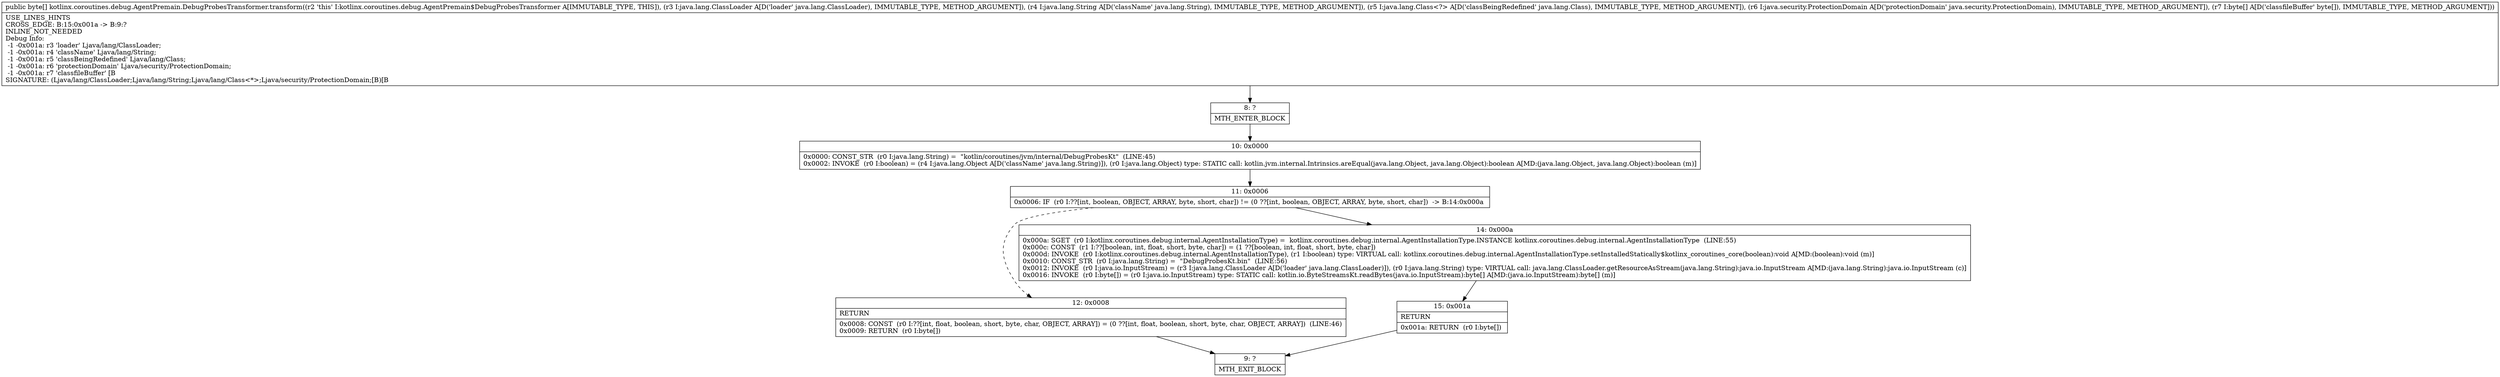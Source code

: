 digraph "CFG forkotlinx.coroutines.debug.AgentPremain.DebugProbesTransformer.transform(Ljava\/lang\/ClassLoader;Ljava\/lang\/String;Ljava\/lang\/Class;Ljava\/security\/ProtectionDomain;[B)[B" {
Node_8 [shape=record,label="{8\:\ ?|MTH_ENTER_BLOCK\l}"];
Node_10 [shape=record,label="{10\:\ 0x0000|0x0000: CONST_STR  (r0 I:java.lang.String) =  \"kotlin\/coroutines\/jvm\/internal\/DebugProbesKt\"  (LINE:45)\l0x0002: INVOKE  (r0 I:boolean) = (r4 I:java.lang.Object A[D('className' java.lang.String)]), (r0 I:java.lang.Object) type: STATIC call: kotlin.jvm.internal.Intrinsics.areEqual(java.lang.Object, java.lang.Object):boolean A[MD:(java.lang.Object, java.lang.Object):boolean (m)]\l}"];
Node_11 [shape=record,label="{11\:\ 0x0006|0x0006: IF  (r0 I:??[int, boolean, OBJECT, ARRAY, byte, short, char]) != (0 ??[int, boolean, OBJECT, ARRAY, byte, short, char])  \-\> B:14:0x000a \l}"];
Node_12 [shape=record,label="{12\:\ 0x0008|RETURN\l|0x0008: CONST  (r0 I:??[int, float, boolean, short, byte, char, OBJECT, ARRAY]) = (0 ??[int, float, boolean, short, byte, char, OBJECT, ARRAY])  (LINE:46)\l0x0009: RETURN  (r0 I:byte[]) \l}"];
Node_9 [shape=record,label="{9\:\ ?|MTH_EXIT_BLOCK\l}"];
Node_14 [shape=record,label="{14\:\ 0x000a|0x000a: SGET  (r0 I:kotlinx.coroutines.debug.internal.AgentInstallationType) =  kotlinx.coroutines.debug.internal.AgentInstallationType.INSTANCE kotlinx.coroutines.debug.internal.AgentInstallationType  (LINE:55)\l0x000c: CONST  (r1 I:??[boolean, int, float, short, byte, char]) = (1 ??[boolean, int, float, short, byte, char]) \l0x000d: INVOKE  (r0 I:kotlinx.coroutines.debug.internal.AgentInstallationType), (r1 I:boolean) type: VIRTUAL call: kotlinx.coroutines.debug.internal.AgentInstallationType.setInstalledStatically$kotlinx_coroutines_core(boolean):void A[MD:(boolean):void (m)]\l0x0010: CONST_STR  (r0 I:java.lang.String) =  \"DebugProbesKt.bin\"  (LINE:56)\l0x0012: INVOKE  (r0 I:java.io.InputStream) = (r3 I:java.lang.ClassLoader A[D('loader' java.lang.ClassLoader)]), (r0 I:java.lang.String) type: VIRTUAL call: java.lang.ClassLoader.getResourceAsStream(java.lang.String):java.io.InputStream A[MD:(java.lang.String):java.io.InputStream (c)]\l0x0016: INVOKE  (r0 I:byte[]) = (r0 I:java.io.InputStream) type: STATIC call: kotlin.io.ByteStreamsKt.readBytes(java.io.InputStream):byte[] A[MD:(java.io.InputStream):byte[] (m)]\l}"];
Node_15 [shape=record,label="{15\:\ 0x001a|RETURN\l|0x001a: RETURN  (r0 I:byte[]) \l}"];
MethodNode[shape=record,label="{public byte[] kotlinx.coroutines.debug.AgentPremain.DebugProbesTransformer.transform((r2 'this' I:kotlinx.coroutines.debug.AgentPremain$DebugProbesTransformer A[IMMUTABLE_TYPE, THIS]), (r3 I:java.lang.ClassLoader A[D('loader' java.lang.ClassLoader), IMMUTABLE_TYPE, METHOD_ARGUMENT]), (r4 I:java.lang.String A[D('className' java.lang.String), IMMUTABLE_TYPE, METHOD_ARGUMENT]), (r5 I:java.lang.Class\<?\> A[D('classBeingRedefined' java.lang.Class), IMMUTABLE_TYPE, METHOD_ARGUMENT]), (r6 I:java.security.ProtectionDomain A[D('protectionDomain' java.security.ProtectionDomain), IMMUTABLE_TYPE, METHOD_ARGUMENT]), (r7 I:byte[] A[D('classfileBuffer' byte[]), IMMUTABLE_TYPE, METHOD_ARGUMENT]))  | USE_LINES_HINTS\lCROSS_EDGE: B:15:0x001a \-\> B:9:?\lINLINE_NOT_NEEDED\lDebug Info:\l  \-1 \-0x001a: r3 'loader' Ljava\/lang\/ClassLoader;\l  \-1 \-0x001a: r4 'className' Ljava\/lang\/String;\l  \-1 \-0x001a: r5 'classBeingRedefined' Ljava\/lang\/Class;\l  \-1 \-0x001a: r6 'protectionDomain' Ljava\/security\/ProtectionDomain;\l  \-1 \-0x001a: r7 'classfileBuffer' [B\lSIGNATURE: (Ljava\/lang\/ClassLoader;Ljava\/lang\/String;Ljava\/lang\/Class\<*\>;Ljava\/security\/ProtectionDomain;[B)[B\l}"];
MethodNode -> Node_8;Node_8 -> Node_10;
Node_10 -> Node_11;
Node_11 -> Node_12[style=dashed];
Node_11 -> Node_14;
Node_12 -> Node_9;
Node_14 -> Node_15;
Node_15 -> Node_9;
}

